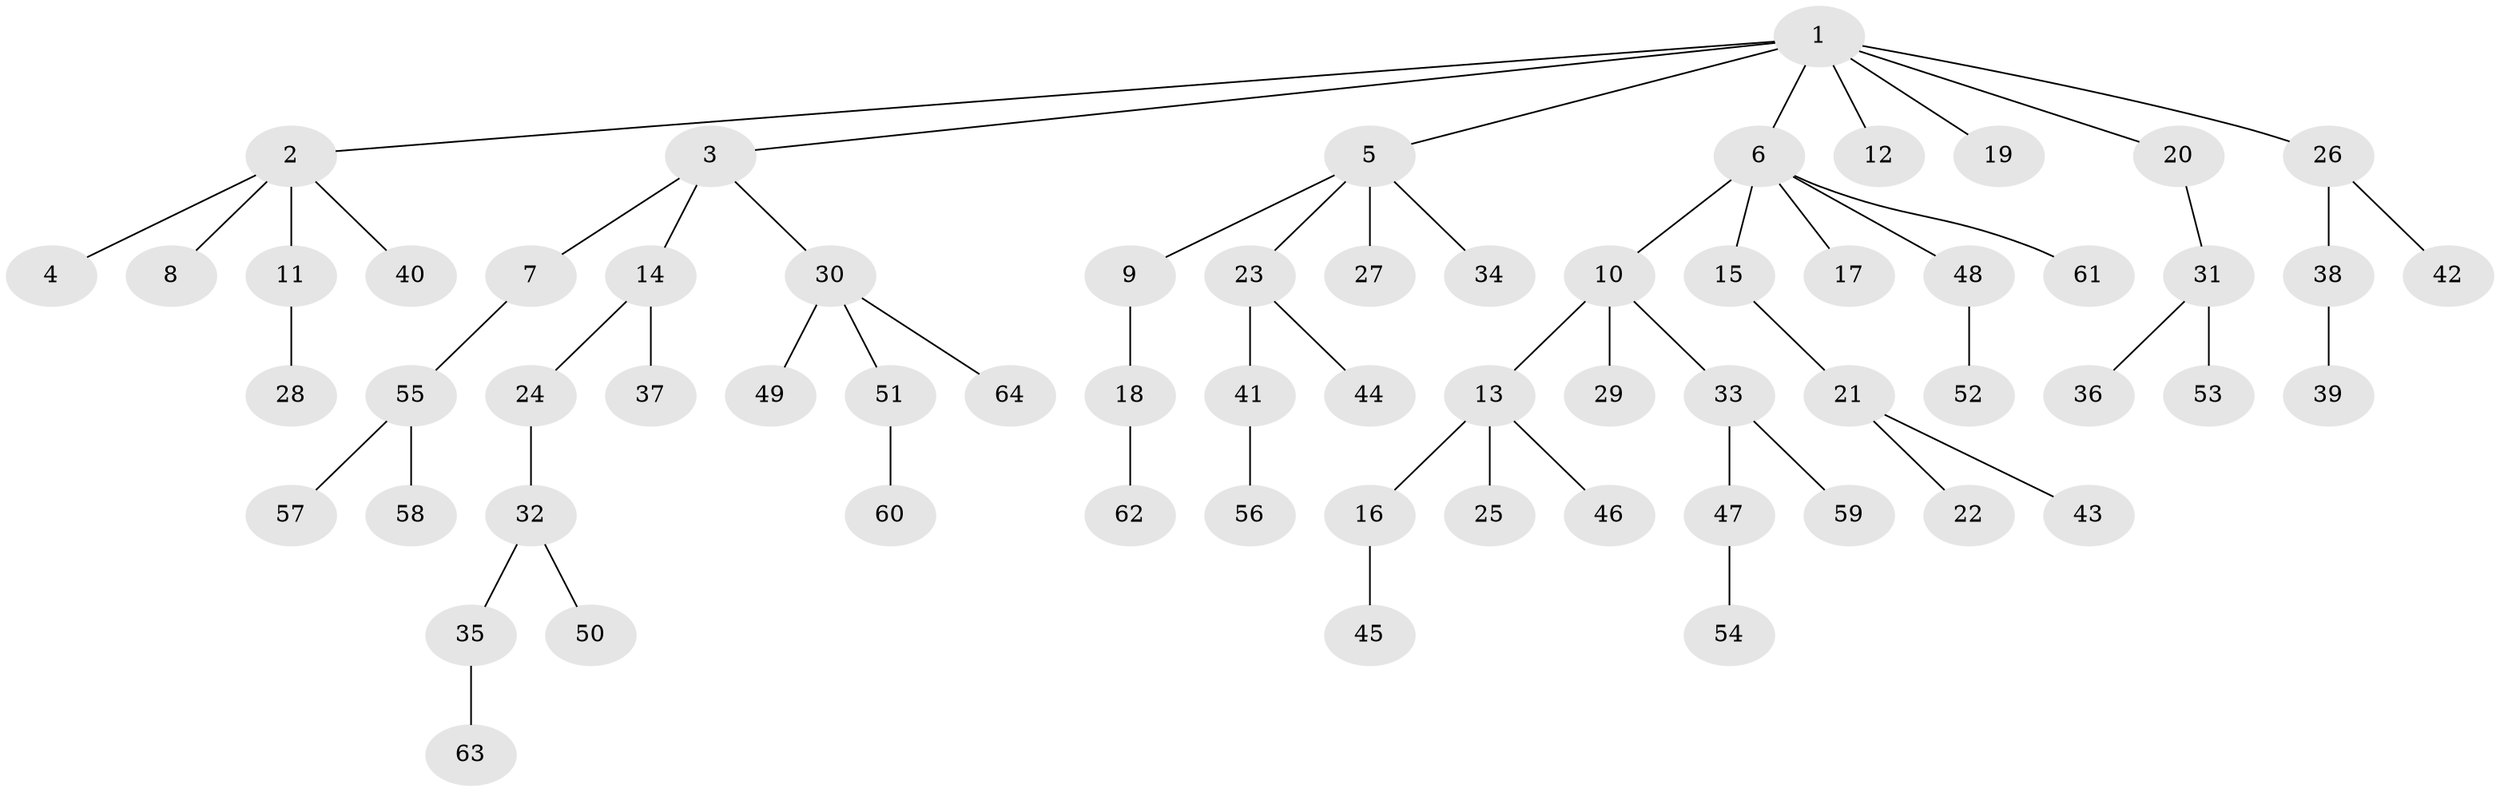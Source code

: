 // coarse degree distribution, {7: 0.023255813953488372, 4: 0.09302325581395349, 1: 0.5581395348837209, 5: 0.023255813953488372, 2: 0.16279069767441862, 3: 0.13953488372093023}
// Generated by graph-tools (version 1.1) at 2025/42/03/06/25 10:42:03]
// undirected, 64 vertices, 63 edges
graph export_dot {
graph [start="1"]
  node [color=gray90,style=filled];
  1;
  2;
  3;
  4;
  5;
  6;
  7;
  8;
  9;
  10;
  11;
  12;
  13;
  14;
  15;
  16;
  17;
  18;
  19;
  20;
  21;
  22;
  23;
  24;
  25;
  26;
  27;
  28;
  29;
  30;
  31;
  32;
  33;
  34;
  35;
  36;
  37;
  38;
  39;
  40;
  41;
  42;
  43;
  44;
  45;
  46;
  47;
  48;
  49;
  50;
  51;
  52;
  53;
  54;
  55;
  56;
  57;
  58;
  59;
  60;
  61;
  62;
  63;
  64;
  1 -- 2;
  1 -- 3;
  1 -- 5;
  1 -- 6;
  1 -- 12;
  1 -- 19;
  1 -- 20;
  1 -- 26;
  2 -- 4;
  2 -- 8;
  2 -- 11;
  2 -- 40;
  3 -- 7;
  3 -- 14;
  3 -- 30;
  5 -- 9;
  5 -- 23;
  5 -- 27;
  5 -- 34;
  6 -- 10;
  6 -- 15;
  6 -- 17;
  6 -- 48;
  6 -- 61;
  7 -- 55;
  9 -- 18;
  10 -- 13;
  10 -- 29;
  10 -- 33;
  11 -- 28;
  13 -- 16;
  13 -- 25;
  13 -- 46;
  14 -- 24;
  14 -- 37;
  15 -- 21;
  16 -- 45;
  18 -- 62;
  20 -- 31;
  21 -- 22;
  21 -- 43;
  23 -- 41;
  23 -- 44;
  24 -- 32;
  26 -- 38;
  26 -- 42;
  30 -- 49;
  30 -- 51;
  30 -- 64;
  31 -- 36;
  31 -- 53;
  32 -- 35;
  32 -- 50;
  33 -- 47;
  33 -- 59;
  35 -- 63;
  38 -- 39;
  41 -- 56;
  47 -- 54;
  48 -- 52;
  51 -- 60;
  55 -- 57;
  55 -- 58;
}
